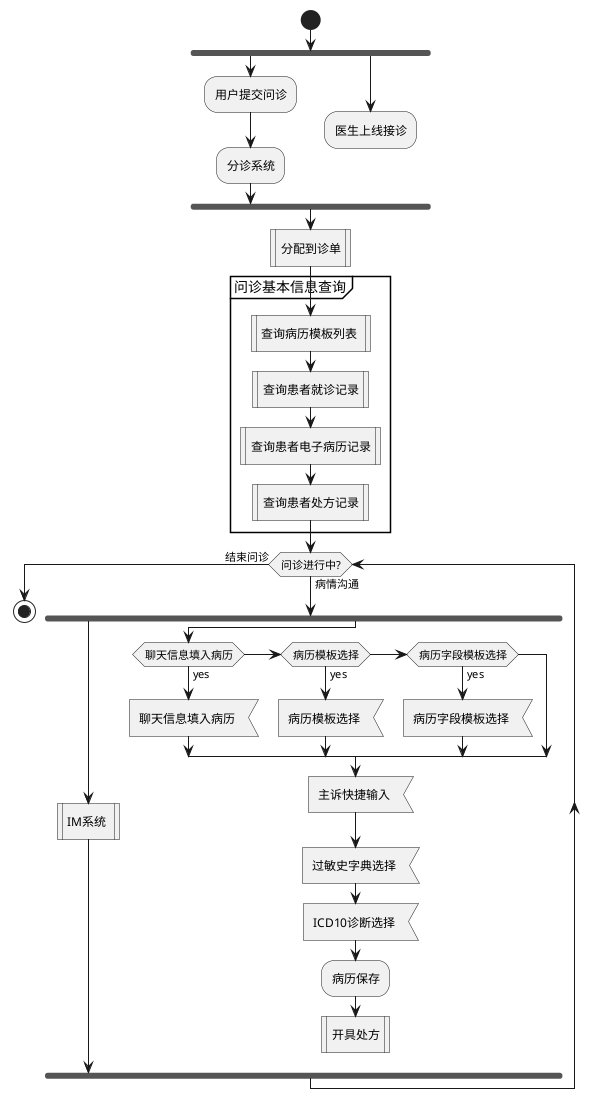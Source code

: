 @startuml
start

fork
:用户提交问诊;
:分诊系统;
fork again
:医生上线接诊;
detach
end fork
:分配到诊单|
partition 问诊基本信息查询 {
    :查询病历模板列表 |
    :查询患者就诊记录|
    :查询患者电子病历记录|
    :查询患者处方记录|
}
while (问诊进行中?) is (病情沟通)
fork
:IM系统 |
fork again
if (聊天信息填入病历) then (yes)
:聊天信息填入病历 <
elseif (病历模板选择) then (yes)
:病历模板选择 <
elseif (病历字段模板选择) then (yes)
:病历字段模板选择 <
endif
:主诉快捷输入 <
:过敏史字典选择 <
:ICD10诊断选择 <

:病历保存;

:开具处方|

detach
end fork

endwhile (结束问诊)

stop

@enduml